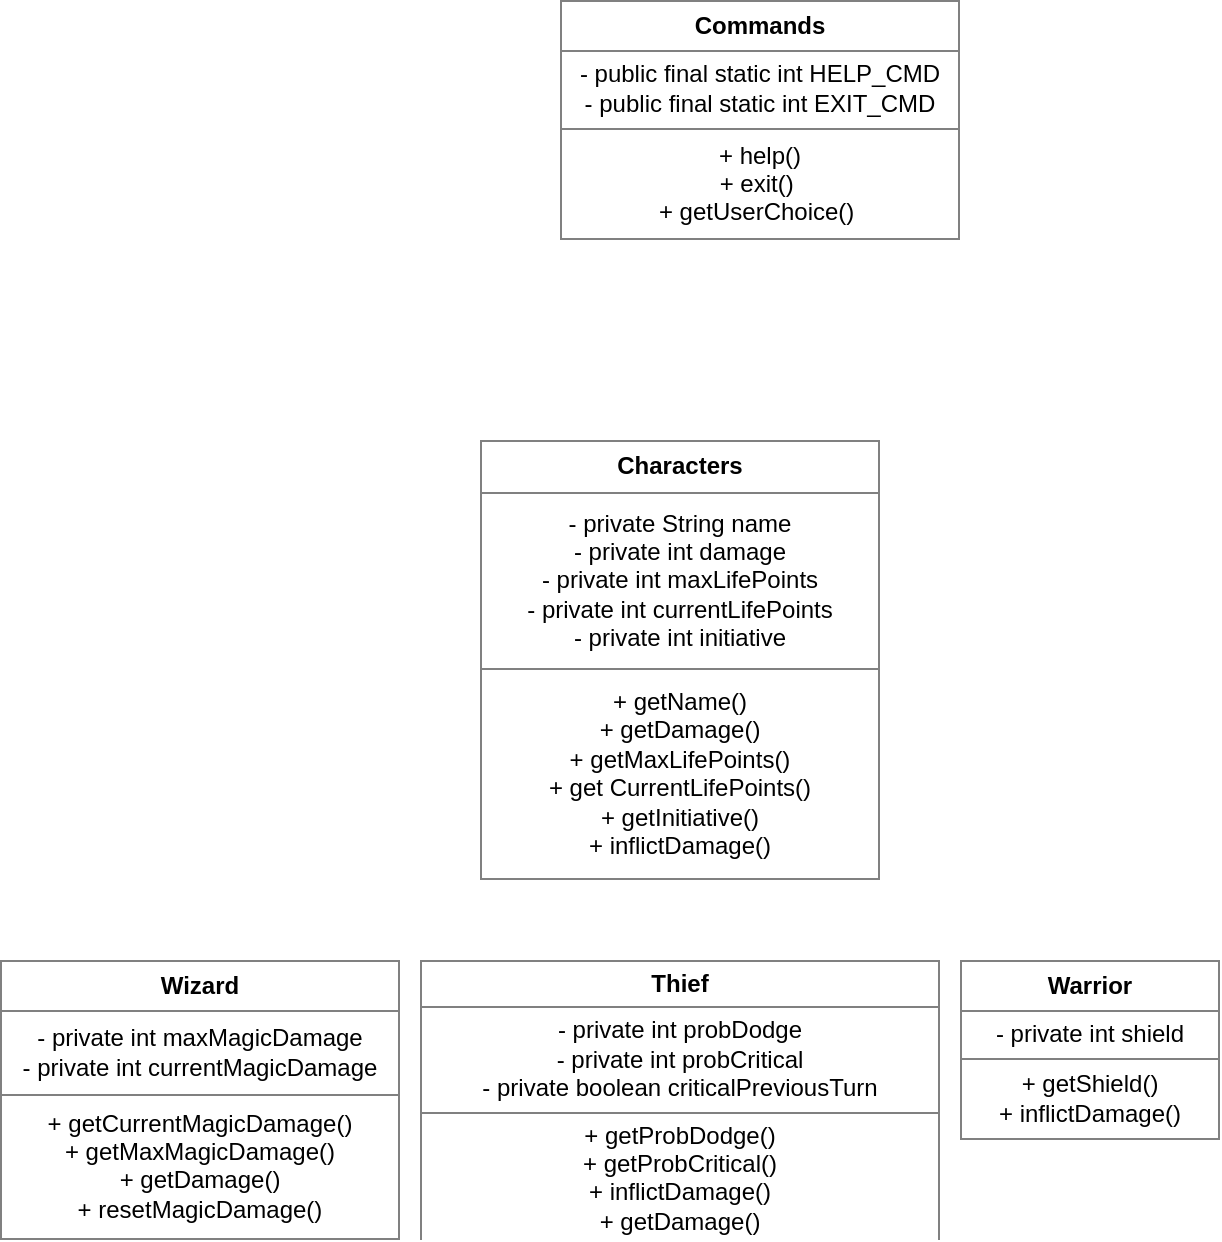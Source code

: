 <mxfile version="12.3.1" type="github" pages="1">
  <diagram id="XLM6d6RGgyObgKeLpcGx" name="Page-1">
    <mxGraphModel dx="946" dy="614" grid="1" gridSize="10" guides="1" tooltips="1" connect="1" arrows="1" fold="1" page="1" pageScale="1" pageWidth="827" pageHeight="1169" math="0" shadow="0">
      <root>
        <mxCell id="0"/>
        <mxCell id="1" parent="0"/>
        <mxCell id="DAfxVBuMDfFsyDJN4EfS-3" value="&lt;table border=&quot;1&quot; width=&quot;100%&quot; cellpadding=&quot;4&quot; style=&quot;width: 100% ; height: 100% ; border-collapse: collapse&quot;&gt;&lt;tbody&gt;&lt;tr&gt;&lt;th align=&quot;center&quot;&gt;Commands&lt;/th&gt;&lt;/tr&gt;&lt;tr&gt;&lt;td align=&quot;center&quot;&gt;- public final static int HELP_CMD&lt;br&gt;- public final static int EXIT_CMD&lt;/td&gt;&lt;/tr&gt;&lt;tr&gt;&lt;td align=&quot;center&quot;&gt;+ help()&lt;br&gt;+ exit()&amp;nbsp;&lt;br&gt;+ getUserChoice()&amp;nbsp;&lt;br&gt;&lt;/td&gt;&lt;/tr&gt;&lt;/tbody&gt;&lt;/table&gt;" style="text;html=1;strokeColor=none;fillColor=none;overflow=fill;" parent="1" vertex="1">
          <mxGeometry x="320" y="80" width="200" height="120" as="geometry"/>
        </mxCell>
        <mxCell id="DAfxVBuMDfFsyDJN4EfS-7" value="&lt;table border=&quot;1&quot; width=&quot;100%&quot; cellpadding=&quot;4&quot; style=&quot;width: 100% ; height: 100% ; border-collapse: collapse&quot;&gt;&lt;tbody&gt;&lt;tr&gt;&lt;th align=&quot;center&quot;&gt;&lt;b&gt;Characters&lt;/b&gt;&lt;/th&gt;&lt;/tr&gt;&lt;tr&gt;&lt;td align=&quot;center&quot;&gt;- private String name&lt;br&gt;- private int damage&lt;br&gt;- private int maxLifePoints&lt;br&gt;- private int currentLifePoints&lt;br&gt;- private int initiative&lt;br&gt;&lt;/td&gt;&lt;/tr&gt;&lt;tr&gt;&lt;td align=&quot;center&quot;&gt;+ getName()&lt;br&gt;+ getDamage()&lt;br&gt;+ getMaxLifePoints()&lt;br&gt;+ get CurrentLifePoints()&lt;br&gt;+ getInitiative()&lt;br&gt;+ inflictDamage()&lt;/td&gt;&lt;/tr&gt;&lt;/tbody&gt;&lt;/table&gt;" style="text;html=1;strokeColor=none;fillColor=none;overflow=fill;" parent="1" vertex="1">
          <mxGeometry x="280" y="300" width="200" height="220" as="geometry"/>
        </mxCell>
        <mxCell id="Lrmzx6rLdXNfG1sNFGwK-13" value="&lt;table border=&quot;1&quot; width=&quot;100%&quot; cellpadding=&quot;4&quot; style=&quot;width: 100% ; height: 100% ; border-collapse: collapse&quot;&gt;&lt;tbody&gt;&lt;tr&gt;&lt;th align=&quot;center&quot;&gt;Warrior&lt;/th&gt;&lt;/tr&gt;&lt;tr&gt;&lt;td align=&quot;center&quot;&gt;- private int shield&lt;/td&gt;&lt;/tr&gt;&lt;tr&gt;&lt;td align=&quot;center&quot;&gt;+ getShield()&lt;br&gt;+ inflictDamage()&lt;/td&gt;&lt;/tr&gt;&lt;/tbody&gt;&lt;/table&gt;" style="text;html=1;strokeColor=none;fillColor=none;overflow=fill;" vertex="1" parent="1">
          <mxGeometry x="520" y="560" width="130" height="90" as="geometry"/>
        </mxCell>
        <mxCell id="Lrmzx6rLdXNfG1sNFGwK-15" value="&lt;table border=&quot;1&quot; width=&quot;100%&quot; cellpadding=&quot;4&quot; style=&quot;width: 100% ; height: 100% ; border-collapse: collapse&quot;&gt;&lt;tbody&gt;&lt;tr&gt;&lt;th align=&quot;center&quot;&gt;&lt;b&gt;Thief&lt;/b&gt;&lt;/th&gt;&lt;/tr&gt;&lt;tr&gt;&lt;td align=&quot;center&quot;&gt;- private int probDodge&lt;br&gt;- private int probCritical&lt;br&gt;- private boolean criticalPreviousTurn&lt;/td&gt;&lt;/tr&gt;&lt;tr&gt;&lt;td align=&quot;center&quot;&gt;+ getProbDodge()&lt;br&gt;+ getProbCritical()&lt;br&gt;+ inflictDamage()&lt;br&gt;+ getDamage()&lt;/td&gt;&lt;/tr&gt;&lt;/tbody&gt;&lt;/table&gt;" style="text;html=1;strokeColor=none;fillColor=none;overflow=fill;" vertex="1" parent="1">
          <mxGeometry x="250" y="560" width="260" height="140" as="geometry"/>
        </mxCell>
        <mxCell id="Lrmzx6rLdXNfG1sNFGwK-16" value="&lt;table border=&quot;1&quot; width=&quot;100%&quot; cellpadding=&quot;4&quot; style=&quot;width: 100% ; height: 100% ; border-collapse: collapse&quot;&gt;&lt;tbody&gt;&lt;tr&gt;&lt;th align=&quot;center&quot;&gt;Wizard&lt;br&gt;&lt;/th&gt;&lt;/tr&gt;&lt;tr&gt;&lt;td align=&quot;center&quot;&gt;- private int maxMagicDamage&lt;br&gt;- private int currentMagicDamage&lt;/td&gt;&lt;/tr&gt;&lt;tr&gt;&lt;td align=&quot;center&quot;&gt;+ getCurrentMagicDamage()&lt;br&gt;+ getMaxMagicDamage()&lt;br&gt;+ getDamage()&lt;br&gt;+ resetMagicDamage()&lt;/td&gt;&lt;/tr&gt;&lt;/tbody&gt;&lt;/table&gt;" style="text;html=1;strokeColor=none;fillColor=none;overflow=fill;" vertex="1" parent="1">
          <mxGeometry x="40" y="560" width="200" height="140" as="geometry"/>
        </mxCell>
      </root>
    </mxGraphModel>
  </diagram>
</mxfile>

